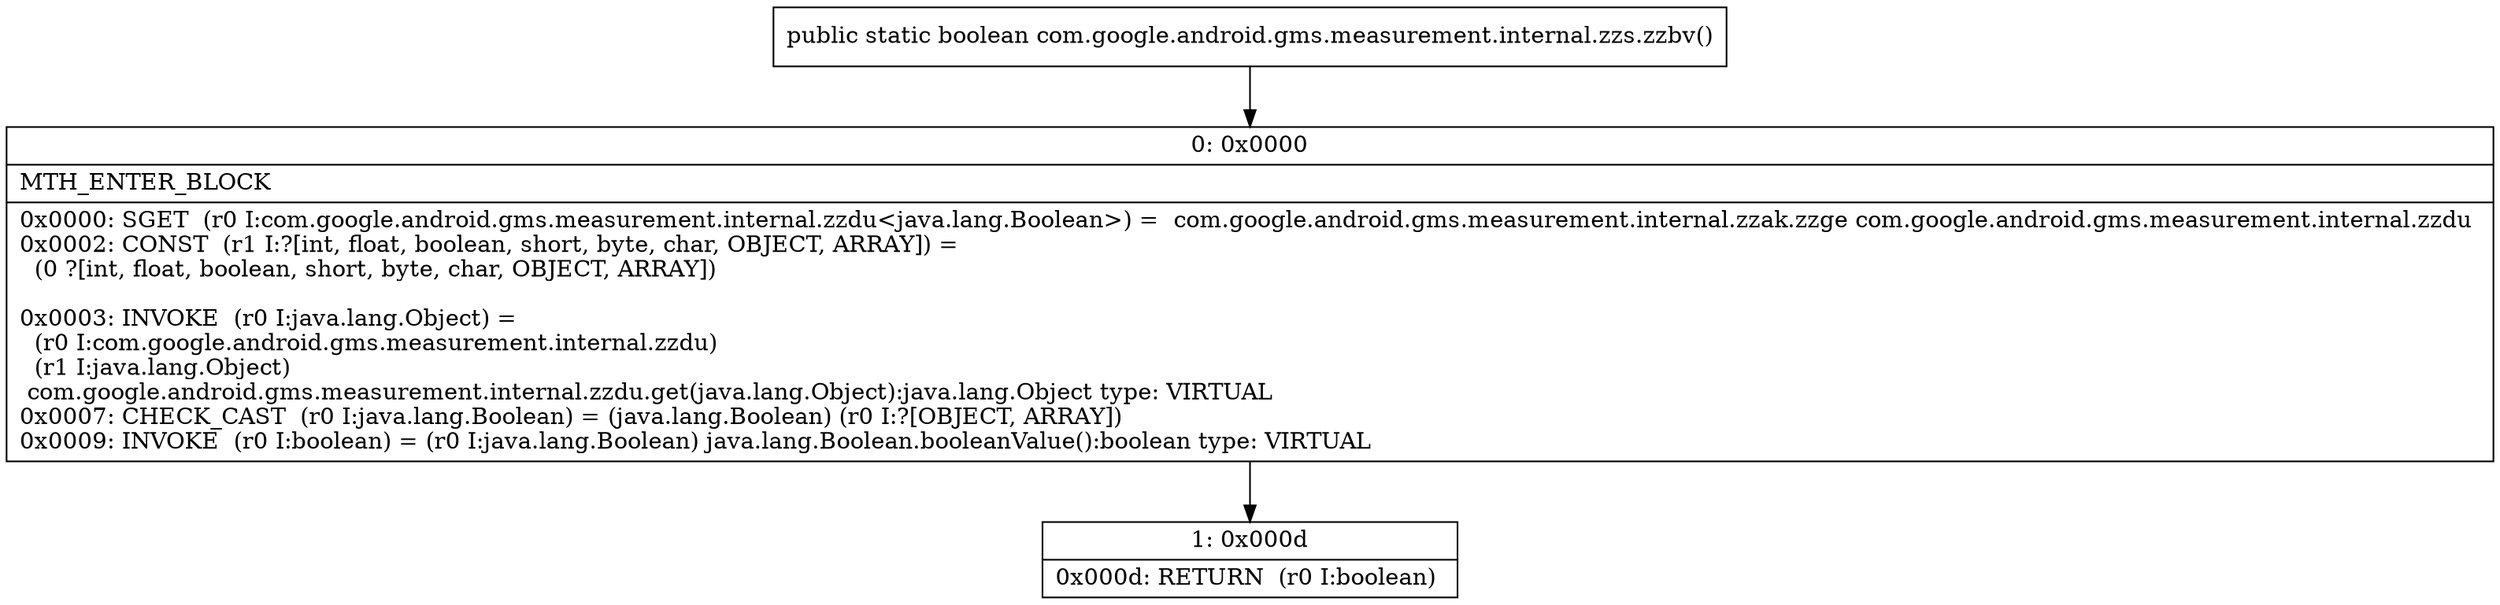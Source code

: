 digraph "CFG forcom.google.android.gms.measurement.internal.zzs.zzbv()Z" {
Node_0 [shape=record,label="{0\:\ 0x0000|MTH_ENTER_BLOCK\l|0x0000: SGET  (r0 I:com.google.android.gms.measurement.internal.zzdu\<java.lang.Boolean\>) =  com.google.android.gms.measurement.internal.zzak.zzge com.google.android.gms.measurement.internal.zzdu \l0x0002: CONST  (r1 I:?[int, float, boolean, short, byte, char, OBJECT, ARRAY]) = \l  (0 ?[int, float, boolean, short, byte, char, OBJECT, ARRAY])\l \l0x0003: INVOKE  (r0 I:java.lang.Object) = \l  (r0 I:com.google.android.gms.measurement.internal.zzdu)\l  (r1 I:java.lang.Object)\l com.google.android.gms.measurement.internal.zzdu.get(java.lang.Object):java.lang.Object type: VIRTUAL \l0x0007: CHECK_CAST  (r0 I:java.lang.Boolean) = (java.lang.Boolean) (r0 I:?[OBJECT, ARRAY]) \l0x0009: INVOKE  (r0 I:boolean) = (r0 I:java.lang.Boolean) java.lang.Boolean.booleanValue():boolean type: VIRTUAL \l}"];
Node_1 [shape=record,label="{1\:\ 0x000d|0x000d: RETURN  (r0 I:boolean) \l}"];
MethodNode[shape=record,label="{public static boolean com.google.android.gms.measurement.internal.zzs.zzbv() }"];
MethodNode -> Node_0;
Node_0 -> Node_1;
}


